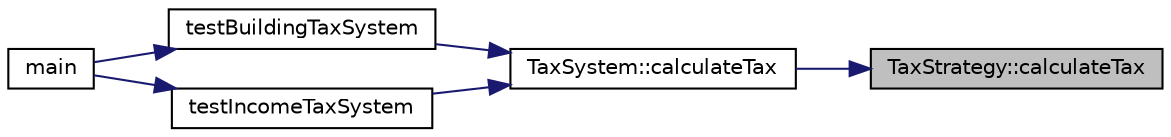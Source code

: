 digraph "TaxStrategy::calculateTax"
{
 // LATEX_PDF_SIZE
  edge [fontname="Helvetica",fontsize="10",labelfontname="Helvetica",labelfontsize="10"];
  node [fontname="Helvetica",fontsize="10",shape=record];
  rankdir="RL";
  Node1 [label="TaxStrategy::calculateTax",height=0.2,width=0.4,color="black", fillcolor="grey75", style="filled", fontcolor="black",tooltip="Pure virtual function for calculating tax."];
  Node1 -> Node2 [dir="back",color="midnightblue",fontsize="10",style="solid",fontname="Helvetica"];
  Node2 [label="TaxSystem::calculateTax",height=0.2,width=0.4,color="black", fillcolor="white", style="filled",URL="$classTaxSystem.html#aab489be8cc27ff7b457af847c429a5f8",tooltip="Calculates tax using the current strategy."];
  Node2 -> Node3 [dir="back",color="midnightblue",fontsize="10",style="solid",fontname="Helvetica"];
  Node3 [label="testBuildingTaxSystem",height=0.2,width=0.4,color="black", fillcolor="white", style="filled",URL="$main_8cpp.html#ac4762b9da950d5274021fae8923400ee",tooltip=" "];
  Node3 -> Node4 [dir="back",color="midnightblue",fontsize="10",style="solid",fontname="Helvetica"];
  Node4 [label="main",height=0.2,width=0.4,color="black", fillcolor="white", style="filled",URL="$main_8cpp.html#ae66f6b31b5ad750f1fe042a706a4e3d4",tooltip="Main program entry point."];
  Node2 -> Node5 [dir="back",color="midnightblue",fontsize="10",style="solid",fontname="Helvetica"];
  Node5 [label="testIncomeTaxSystem",height=0.2,width=0.4,color="black", fillcolor="white", style="filled",URL="$main_8cpp.html#a42d7d480721d0b62121abbd8d47f70cb",tooltip=" "];
  Node5 -> Node4 [dir="back",color="midnightblue",fontsize="10",style="solid",fontname="Helvetica"];
}
